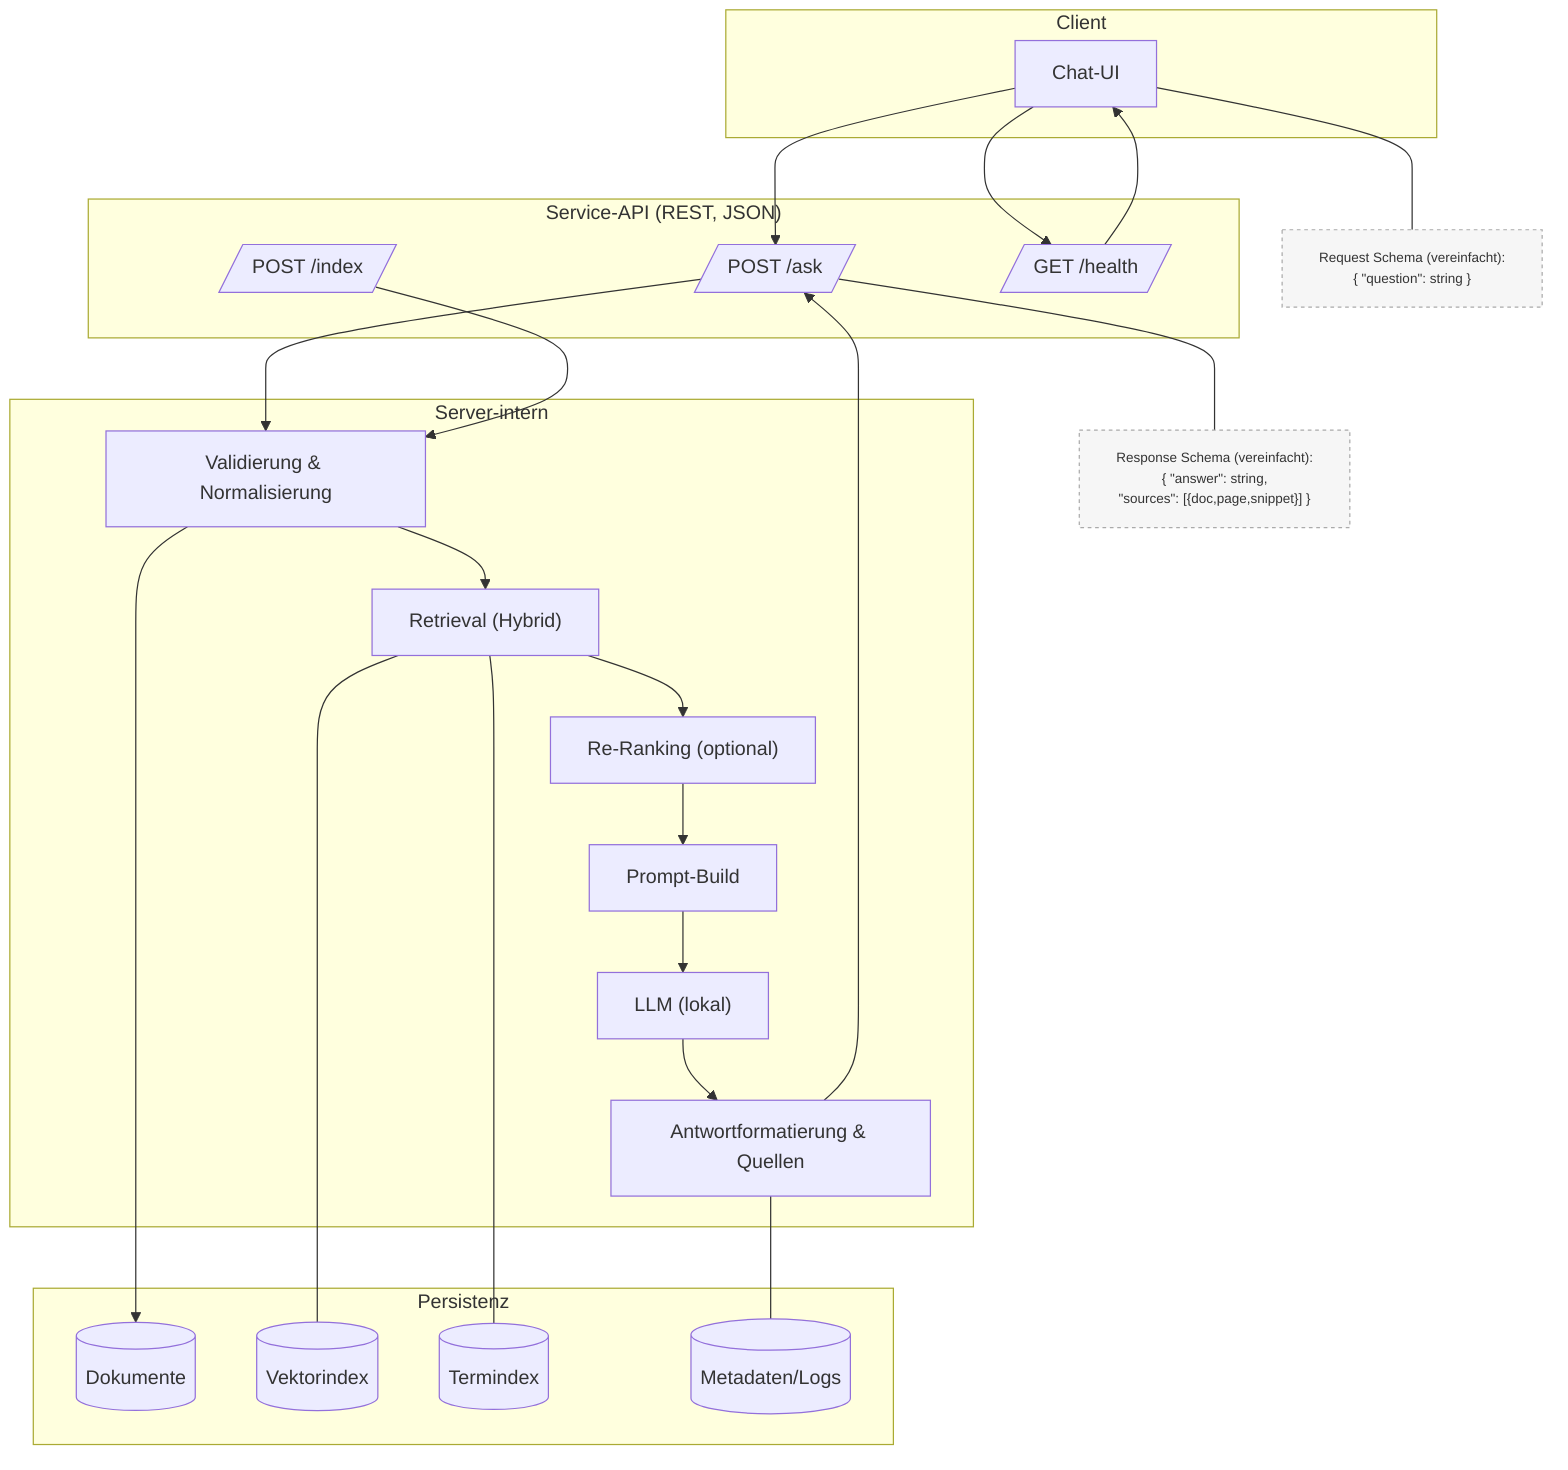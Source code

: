 ﻿flowchart TB
  subgraph Client
    C1["Chat-UI"]
  end

  subgraph API["Service-API (REST, JSON)"]
    A1[/POST /ask/]
    A2[/POST /index/]
    A3[/GET /health/]
  end

  subgraph Pipeline["Server-intern"]
    P1["Validierung & Normalisierung"]
    P2["Retrieval (Hybrid)"]
    P3["Re-Ranking (optional)"]
    P4["Prompt-Build"]
    P5["LLM (lokal)"]
    P6["Antwortformatierung & Quellen"]
  end

  subgraph Stores["Persistenz"]
    S1[("Dokumente")]
    S2[("Vektorindex")]
    S3[("Termindex")]
    S4[("Metadaten/Logs")]
  end

  %% Flüsse
  C1 --> A1
  A1 --> P1 --> P2 --> P3 --> P4 --> P5 --> P6 --> A1
  C1 --> A3
  A3 --> C1
  A2 --> P1 --> S1
  P2 --- S2
  P2 --- S3
  P6 --- S4

  %% Schemaskizzen
  classDef note fill:#f6f6f6,stroke:#aaa,color:#333,stroke-dasharray: 3 3,font-size:11px
  Nreq["Request Schema (vereinfacht):<br/>{ &quot;question&quot;: string }"]:::note
  Nres["Response Schema (vereinfacht):<br/>{ &quot;answer&quot;: string,<br/>  &quot;sources&quot;: [{doc,page,snippet}] }"]:::note
  C1 --- Nreq
  A1 --- Nres